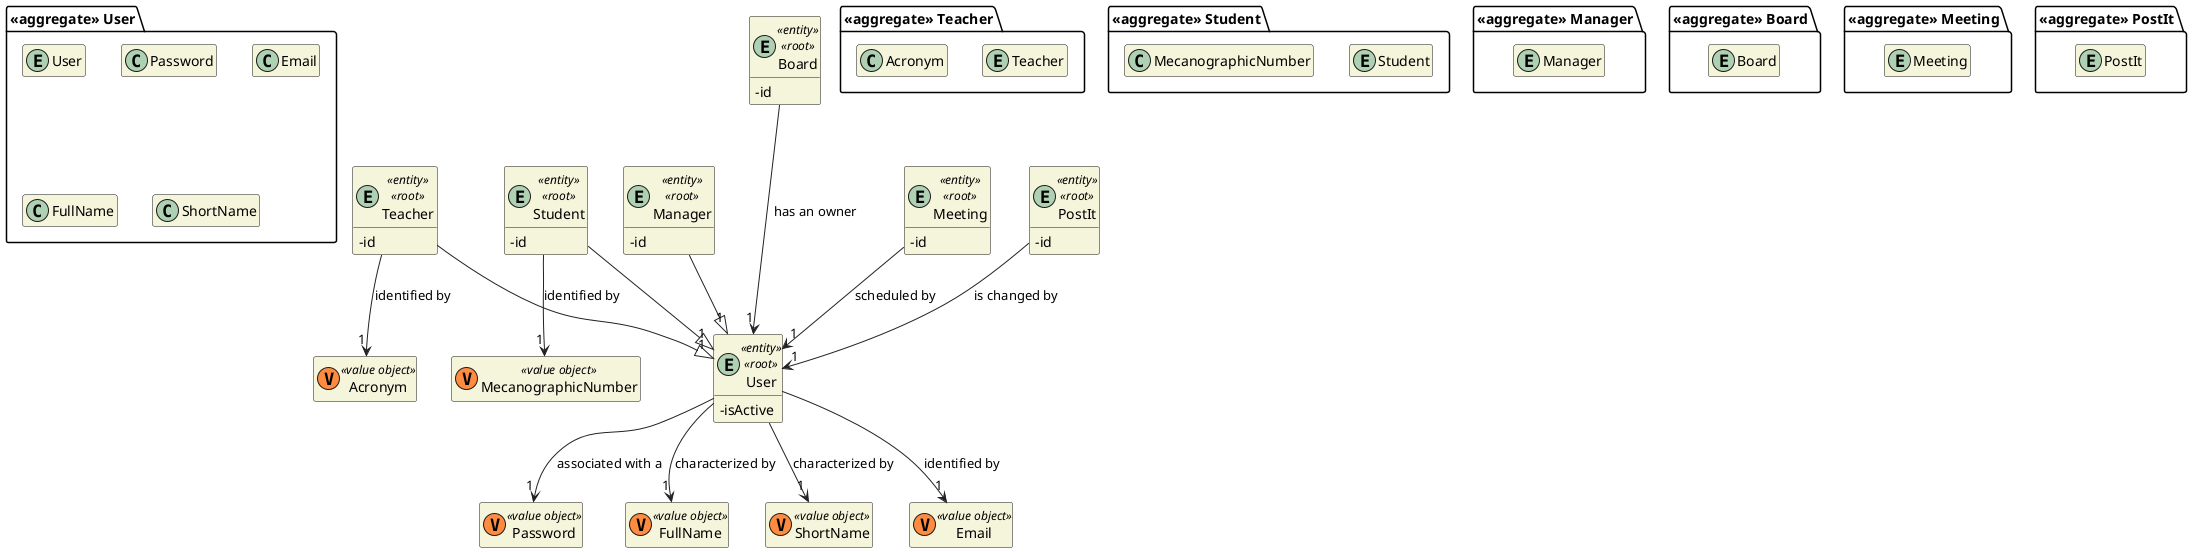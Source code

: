 @startuml DM-USER
'https://plantuml.com/class-diagram

skinparam classAttributeIconSize 0
hide empty attributes
hide empty methods
skinparam classBackgroundColor beige
skinparam ArrowColor #222222

package "<<aggregate>> User" {
    entity User
    class Password
    class Email
    class FullName
    class ShortName
}

entity User <<entity>> <<root>> {
    - isActive
}

entity User

class Password <<(V,#FF8B40) value object>> {}
class FullName <<(V,#FF8B40) value object>> {}
class ShortName <<(V,#FF8B40) value object>> {}
class Email <<(V,#FF8B40) value object>> {}

User --> "1" Password : associated with a
User --> "1" FullName : characterized by
User --> "1" ShortName : characterized by
User --> "1" Email : identified by

package "<<aggregate>> Teacher" {
    entity Teacher
    class Acronym
}


entity Teacher <<entity>> <<root>> {
  -id
}

package "<<aggregate>> Student" {
    entity Student
    class MecanographicNumber
}


entity Student <<entity>> <<root>> {
  -id
}

package "<<aggregate>> Manager" {
    entity Manager
}

entity Manager <<entity>> <<root>> {
  -id
}

package "<<aggregate>> Board" {
    entity Board
}

entity Board <<entity>> <<root>> {
  -id
}

package "<<aggregate>> Meeting" {
    entity Meeting
}

entity Meeting <<entity>> <<root>> {
  -id
}

package "<<aggregate>> PostIt" {
    entity PostIt
}

entity PostIt <<entity>> <<root>> {
  -id
}

class Acronym <<(V,#FF8B40) value object>> {}
class MecanographicNumber <<(V,#FF8B40) value object>> {}

Student --> "1" MecanographicNumber : identified by
' Sprint 1 clarifications - question 18: "I think it would be wise to enforce that acronyms be unique" -> identified by
Teacher --> "1" Acronym : identified by

Teacher --|> "1" User 
Student --|> "1" User 
Manager --|> "1" User

Board ---> "1" User : has an owner

PostIt --> "1" User : is changed by

Meeting --> "1" User : scheduled by

@enduml

